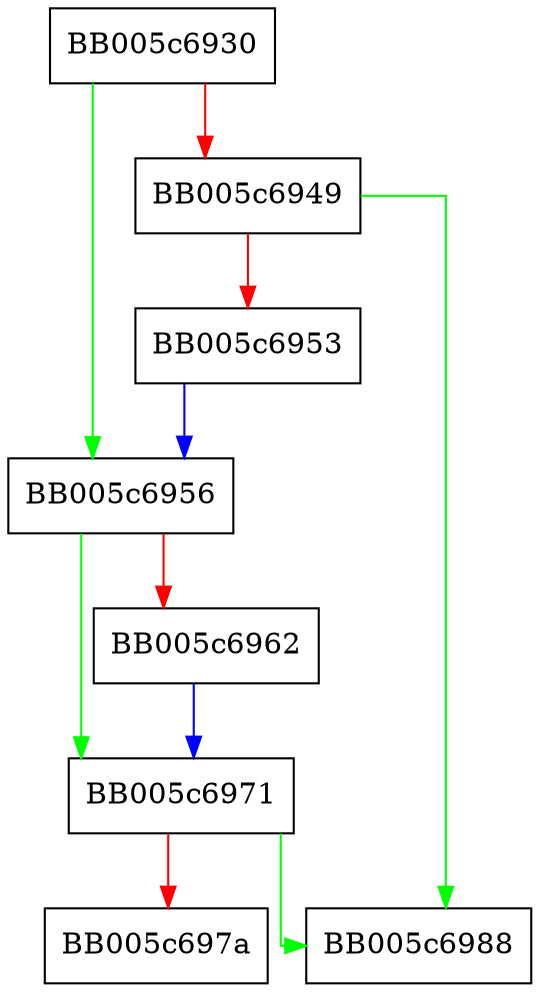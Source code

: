 digraph evp_rand_clear_seed {
  node [shape="box"];
  graph [splines=ortho];
  BB005c6930 -> BB005c6956 [color="green"];
  BB005c6930 -> BB005c6949 [color="red"];
  BB005c6949 -> BB005c6988 [color="green"];
  BB005c6949 -> BB005c6953 [color="red"];
  BB005c6953 -> BB005c6956 [color="blue"];
  BB005c6956 -> BB005c6971 [color="green"];
  BB005c6956 -> BB005c6962 [color="red"];
  BB005c6962 -> BB005c6971 [color="blue"];
  BB005c6971 -> BB005c6988 [color="green"];
  BB005c6971 -> BB005c697a [color="red"];
}